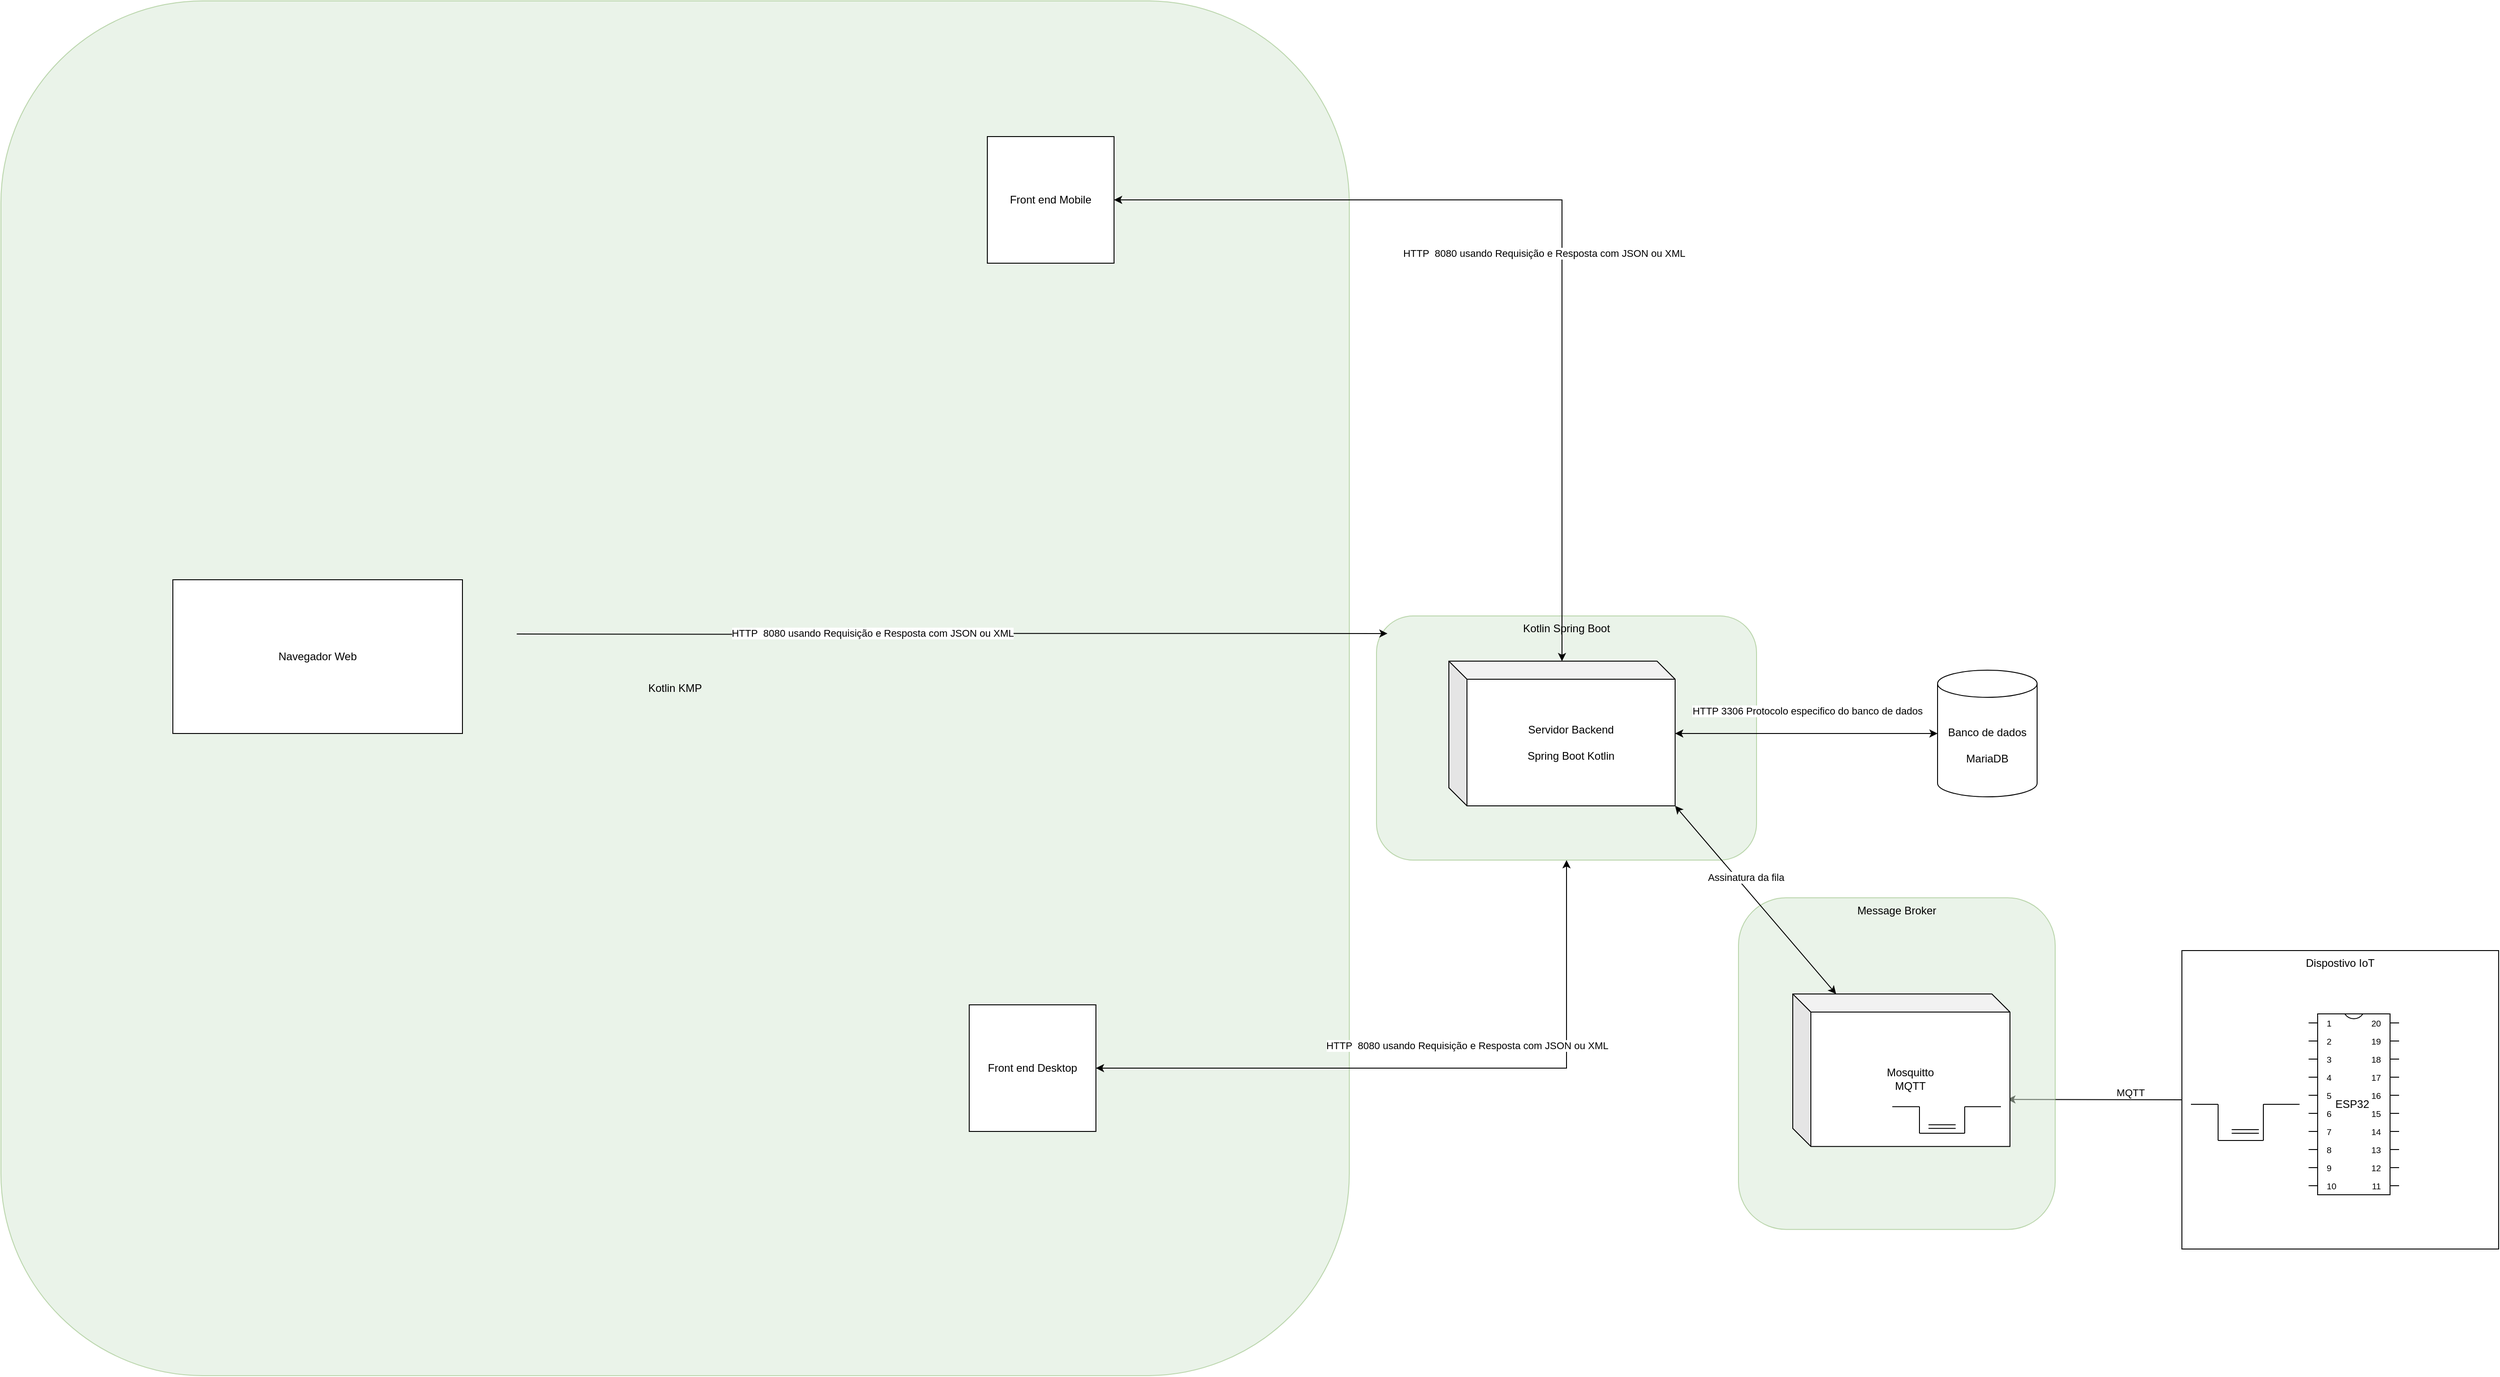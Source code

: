 <mxfile version="27.1.4">
  <diagram name="Página-1" id="81F1UbtDlpMVIuJjuEPL">
    <mxGraphModel dx="3255" dy="1939" grid="1" gridSize="10" guides="1" tooltips="1" connect="1" arrows="1" fold="1" page="1" pageScale="1" pageWidth="827" pageHeight="1169" math="0" shadow="0">
      <root>
        <mxCell id="0" />
        <mxCell id="1" parent="0" />
        <mxCell id="KUsmrb8lNCLkx_MoMA3p-74" value="Kotlin Spring Boot" style="rounded=1;whiteSpace=wrap;html=1;fillColor=#d5e8d4;strokeColor=#82b366;opacity=50;verticalAlign=top;" parent="1" vertex="1">
          <mxGeometry x="190" y="180" width="420" height="270" as="geometry" />
        </mxCell>
        <mxCell id="KUsmrb8lNCLkx_MoMA3p-70" value="Kotlin KMP" style="rounded=1;whiteSpace=wrap;html=1;fillColor=#d5e8d4;strokeColor=#82b366;opacity=50;" parent="1" vertex="1">
          <mxGeometry x="-1330" y="-500" width="1490" height="1520" as="geometry" />
        </mxCell>
        <mxCell id="KUsmrb8lNCLkx_MoMA3p-19" value="" style="shape=image;html=1;verticalAlign=top;verticalLabelPosition=bottom;labelBackgroundColor=#ffffff;imageAspect=0;aspect=fixed;image=https://cdn1.iconfinder.com/data/icons/general-9/500/laptop-128.png" parent="1" vertex="1">
          <mxGeometry x="-410" y="480" width="440" height="440" as="geometry" />
        </mxCell>
        <mxCell id="KUsmrb8lNCLkx_MoMA3p-4" style="edgeStyle=orthogonalEdgeStyle;rounded=0;orthogonalLoop=1;jettySize=auto;html=1;startArrow=classic;startFill=1;endArrow=classic;endFill=1;" parent="1" source="KUsmrb8lNCLkx_MoMA3p-1" target="KUsmrb8lNCLkx_MoMA3p-2" edge="1">
          <mxGeometry relative="1" as="geometry" />
        </mxCell>
        <mxCell id="KUsmrb8lNCLkx_MoMA3p-5" value="HTTP 3306 Protocolo especifico do banco de dados" style="edgeLabel;html=1;align=center;verticalAlign=middle;resizable=0;points=[];" parent="KUsmrb8lNCLkx_MoMA3p-4" vertex="1" connectable="0">
          <mxGeometry x="0.15" y="1" relative="1" as="geometry">
            <mxPoint x="-21" y="-24" as="offset" />
          </mxGeometry>
        </mxCell>
        <mxCell id="KUsmrb8lNCLkx_MoMA3p-1" value="Servidor Backend&lt;div&gt;&lt;br&gt;&lt;/div&gt;&lt;div&gt;&lt;div&gt;Spring Boot Kotlin&lt;/div&gt;&lt;/div&gt;" style="shape=cube;whiteSpace=wrap;html=1;boundedLbl=1;backgroundOutline=1;darkOpacity=0.05;darkOpacity2=0.1;" parent="1" vertex="1">
          <mxGeometry x="270" y="230" width="250" height="160" as="geometry" />
        </mxCell>
        <mxCell id="KUsmrb8lNCLkx_MoMA3p-2" value="Banco de dados&lt;div&gt;&lt;div&gt;&lt;br&gt;&lt;/div&gt;&lt;div&gt;MariaDB&lt;/div&gt;&lt;/div&gt;" style="shape=cylinder3;whiteSpace=wrap;html=1;boundedLbl=1;backgroundOutline=1;size=15;" parent="1" vertex="1">
          <mxGeometry x="810" y="240" width="110" height="140" as="geometry" />
        </mxCell>
        <mxCell id="KUsmrb8lNCLkx_MoMA3p-11" style="edgeStyle=orthogonalEdgeStyle;rounded=0;orthogonalLoop=1;jettySize=auto;html=1;startArrow=classic;startFill=1;endArrow=classic;endFill=1;exitX=1;exitY=0.5;exitDx=0;exitDy=0;" parent="1" source="KUsmrb8lNCLkx_MoMA3p-10" target="KUsmrb8lNCLkx_MoMA3p-1" edge="1">
          <mxGeometry relative="1" as="geometry">
            <mxPoint x="-100" y="265" as="sourcePoint" />
            <mxPoint x="280" y="265" as="targetPoint" />
          </mxGeometry>
        </mxCell>
        <mxCell id="KUsmrb8lNCLkx_MoMA3p-12" value="HTTP&amp;nbsp; 8080 usando Requisição e Resposta com JSON ou XML" style="edgeLabel;html=1;align=center;verticalAlign=middle;resizable=0;points=[];" parent="KUsmrb8lNCLkx_MoMA3p-11" vertex="1" connectable="0">
          <mxGeometry x="0.15" y="1" relative="1" as="geometry">
            <mxPoint x="-21" y="-24" as="offset" />
          </mxGeometry>
        </mxCell>
        <mxCell id="KUsmrb8lNCLkx_MoMA3p-13" value="Front end Desktop" style="whiteSpace=wrap;html=1;aspect=fixed;" parent="1" vertex="1">
          <mxGeometry x="-260" y="610" width="140" height="140" as="geometry" />
        </mxCell>
        <mxCell id="KUsmrb8lNCLkx_MoMA3p-14" style="edgeStyle=orthogonalEdgeStyle;rounded=0;orthogonalLoop=1;jettySize=auto;html=1;startArrow=classic;startFill=1;endArrow=classic;endFill=1;exitX=1;exitY=0.5;exitDx=0;exitDy=0;entryX=0.5;entryY=1;entryDx=0;entryDy=0;" parent="1" source="KUsmrb8lNCLkx_MoMA3p-13" target="KUsmrb8lNCLkx_MoMA3p-74" edge="1">
          <mxGeometry relative="1" as="geometry">
            <mxPoint x="-100" y="40" as="sourcePoint" />
            <mxPoint x="405" y="150" as="targetPoint" />
          </mxGeometry>
        </mxCell>
        <mxCell id="KUsmrb8lNCLkx_MoMA3p-15" value="HTTP&amp;nbsp; 8080 usando Requisição e Resposta com JSON ou XML" style="edgeLabel;html=1;align=center;verticalAlign=middle;resizable=0;points=[];" parent="KUsmrb8lNCLkx_MoMA3p-14" vertex="1" connectable="0">
          <mxGeometry x="0.15" y="1" relative="1" as="geometry">
            <mxPoint x="-21" y="-24" as="offset" />
          </mxGeometry>
        </mxCell>
        <mxCell id="KUsmrb8lNCLkx_MoMA3p-22" value="" style="group" parent="1" vertex="1" connectable="0">
          <mxGeometry x="-340" y="-430" width="338" height="338" as="geometry" />
        </mxCell>
        <mxCell id="KUsmrb8lNCLkx_MoMA3p-18" value="" style="shape=image;html=1;verticalAlign=top;verticalLabelPosition=bottom;labelBackgroundColor=#ffffff;imageAspect=0;aspect=fixed;image=https://cdn1.iconfinder.com/data/icons/general-9/500/iPad-128.png" parent="KUsmrb8lNCLkx_MoMA3p-22" vertex="1">
          <mxGeometry width="338" height="338" as="geometry" />
        </mxCell>
        <mxCell id="KUsmrb8lNCLkx_MoMA3p-10" value="Front end Mobile" style="whiteSpace=wrap;html=1;aspect=fixed;" parent="KUsmrb8lNCLkx_MoMA3p-22" vertex="1">
          <mxGeometry x="100" y="80" width="140" height="140" as="geometry" />
        </mxCell>
        <mxCell id="KUsmrb8lNCLkx_MoMA3p-27" value="" style="group" parent="1" vertex="1" connectable="0">
          <mxGeometry x="-1200" y="40" width="440" height="440" as="geometry" />
        </mxCell>
        <mxCell id="KUsmrb8lNCLkx_MoMA3p-23" value="" style="shape=image;html=1;verticalAlign=top;verticalLabelPosition=bottom;labelBackgroundColor=#ffffff;imageAspect=0;aspect=fixed;image=https://cdn1.iconfinder.com/data/icons/general-9/500/laptop-128.png" parent="KUsmrb8lNCLkx_MoMA3p-27" vertex="1">
          <mxGeometry width="440" height="440" as="geometry" />
        </mxCell>
        <mxCell id="KUsmrb8lNCLkx_MoMA3p-26" value="Navegador Web" style="rounded=0;whiteSpace=wrap;html=1;" parent="KUsmrb8lNCLkx_MoMA3p-27" vertex="1">
          <mxGeometry x="60" y="100" width="320" height="170" as="geometry" />
        </mxCell>
        <mxCell id="KUsmrb8lNCLkx_MoMA3p-34" value="" style="endArrow=classic;html=1;rounded=0;exitX=0;exitY=0.5;exitDx=0;exitDy=0;entryX=0.988;entryY=0.691;entryDx=0;entryDy=0;entryPerimeter=0;" parent="1" source="KUsmrb8lNCLkx_MoMA3p-32" target="KUsmrb8lNCLkx_MoMA3p-48" edge="1">
          <mxGeometry width="50" height="50" relative="1" as="geometry">
            <mxPoint x="350" y="290" as="sourcePoint" />
            <mxPoint x="590" y="590" as="targetPoint" />
          </mxGeometry>
        </mxCell>
        <mxCell id="KUsmrb8lNCLkx_MoMA3p-66" value="MQTT" style="edgeLabel;html=1;align=center;verticalAlign=middle;resizable=0;points=[];" parent="KUsmrb8lNCLkx_MoMA3p-34" vertex="1" connectable="0">
          <mxGeometry x="-0.411" y="-8" relative="1" as="geometry">
            <mxPoint as="offset" />
          </mxGeometry>
        </mxCell>
        <mxCell id="KUsmrb8lNCLkx_MoMA3p-52" value="" style="group" parent="1" vertex="1" connectable="0">
          <mxGeometry x="640" y="620" width="290" height="220" as="geometry" />
        </mxCell>
        <mxCell id="KUsmrb8lNCLkx_MoMA3p-79" value="Message Broker" style="rounded=1;whiteSpace=wrap;html=1;fillColor=#d5e8d4;strokeColor=#82b366;opacity=50;verticalAlign=top;" parent="KUsmrb8lNCLkx_MoMA3p-52" vertex="1">
          <mxGeometry x="-50" y="-128.333" width="350" height="366.667" as="geometry" />
        </mxCell>
        <mxCell id="KUsmrb8lNCLkx_MoMA3p-48" value="Mosquitto&lt;br&gt;&lt;div&gt;MQTT&lt;/div&gt;" style="shape=cube;whiteSpace=wrap;html=1;boundedLbl=1;backgroundOutline=1;darkOpacity=0.05;darkOpacity2=0.1;" parent="KUsmrb8lNCLkx_MoMA3p-52" vertex="1">
          <mxGeometry x="10" y="-22" width="240" height="168.667" as="geometry" />
        </mxCell>
        <mxCell id="KUsmrb8lNCLkx_MoMA3p-40" value="" style="group" parent="KUsmrb8lNCLkx_MoMA3p-52" vertex="1" connectable="0">
          <mxGeometry x="120" y="102.667" width="120" height="29.333" as="geometry" />
        </mxCell>
        <mxCell id="KUsmrb8lNCLkx_MoMA3p-35" value="" style="endArrow=none;html=1;rounded=0;" parent="KUsmrb8lNCLkx_MoMA3p-40" edge="1">
          <mxGeometry width="50" height="50" relative="1" as="geometry">
            <mxPoint x="30" y="29.333" as="sourcePoint" />
            <mxPoint x="30" as="targetPoint" />
          </mxGeometry>
        </mxCell>
        <mxCell id="KUsmrb8lNCLkx_MoMA3p-36" value="" style="endArrow=none;html=1;rounded=0;" parent="KUsmrb8lNCLkx_MoMA3p-40" edge="1">
          <mxGeometry width="50" height="50" relative="1" as="geometry">
            <mxPoint x="80" y="29.333" as="sourcePoint" />
            <mxPoint x="30" y="29.333" as="targetPoint" />
          </mxGeometry>
        </mxCell>
        <mxCell id="KUsmrb8lNCLkx_MoMA3p-37" value="" style="endArrow=none;html=1;rounded=0;" parent="KUsmrb8lNCLkx_MoMA3p-40" edge="1">
          <mxGeometry width="50" height="50" relative="1" as="geometry">
            <mxPoint x="80" as="sourcePoint" />
            <mxPoint x="80" y="29.333" as="targetPoint" />
          </mxGeometry>
        </mxCell>
        <mxCell id="KUsmrb8lNCLkx_MoMA3p-38" value="" style="endArrow=none;html=1;rounded=0;" parent="KUsmrb8lNCLkx_MoMA3p-40" edge="1">
          <mxGeometry width="50" height="50" relative="1" as="geometry">
            <mxPoint x="80" as="sourcePoint" />
            <mxPoint x="120" as="targetPoint" />
          </mxGeometry>
        </mxCell>
        <mxCell id="KUsmrb8lNCLkx_MoMA3p-39" value="" style="endArrow=none;html=1;rounded=0;" parent="KUsmrb8lNCLkx_MoMA3p-40" edge="1">
          <mxGeometry width="50" height="50" relative="1" as="geometry">
            <mxPoint x="30" as="sourcePoint" />
            <mxPoint as="targetPoint" />
          </mxGeometry>
        </mxCell>
        <mxCell id="KUsmrb8lNCLkx_MoMA3p-51" value="" style="shape=link;html=1;rounded=0;" parent="KUsmrb8lNCLkx_MoMA3p-40" edge="1">
          <mxGeometry width="100" relative="1" as="geometry">
            <mxPoint x="40" y="22" as="sourcePoint" />
            <mxPoint x="70" y="22" as="targetPoint" />
          </mxGeometry>
        </mxCell>
        <mxCell id="KUsmrb8lNCLkx_MoMA3p-53" value="" style="group" parent="1" vertex="1" connectable="0">
          <mxGeometry x="1080" y="550" width="350" height="330" as="geometry" />
        </mxCell>
        <mxCell id="KUsmrb8lNCLkx_MoMA3p-33" value="" style="group" parent="KUsmrb8lNCLkx_MoMA3p-53" vertex="1" connectable="0">
          <mxGeometry width="350" height="330" as="geometry" />
        </mxCell>
        <mxCell id="KUsmrb8lNCLkx_MoMA3p-32" value="Dispostivo IoT" style="rounded=0;whiteSpace=wrap;html=1;verticalAlign=top;" parent="KUsmrb8lNCLkx_MoMA3p-33" vertex="1">
          <mxGeometry width="350" height="330" as="geometry" />
        </mxCell>
        <mxCell id="KUsmrb8lNCLkx_MoMA3p-30" value="ESP32&amp;nbsp;" style="shadow=0;dashed=0;align=center;html=1;strokeWidth=1;shape=mxgraph.electrical.logic_gates.dual_inline_ic;labelNames=a,b,c,d,e,f,g,h,i,j,k,l,m,n,o,p,q,r,s,t;whiteSpace=wrap;" parent="KUsmrb8lNCLkx_MoMA3p-33" vertex="1">
          <mxGeometry x="140" y="70" width="100" height="200" as="geometry" />
        </mxCell>
        <mxCell id="KUsmrb8lNCLkx_MoMA3p-41" value="" style="group" parent="KUsmrb8lNCLkx_MoMA3p-53" vertex="1" connectable="0">
          <mxGeometry x="10" y="170" width="120" height="40" as="geometry" />
        </mxCell>
        <mxCell id="KUsmrb8lNCLkx_MoMA3p-42" value="" style="endArrow=none;html=1;rounded=0;" parent="KUsmrb8lNCLkx_MoMA3p-41" edge="1">
          <mxGeometry width="50" height="50" relative="1" as="geometry">
            <mxPoint x="30" y="40" as="sourcePoint" />
            <mxPoint x="30" as="targetPoint" />
          </mxGeometry>
        </mxCell>
        <mxCell id="KUsmrb8lNCLkx_MoMA3p-43" value="" style="endArrow=none;html=1;rounded=0;" parent="KUsmrb8lNCLkx_MoMA3p-41" edge="1">
          <mxGeometry width="50" height="50" relative="1" as="geometry">
            <mxPoint x="80" y="40" as="sourcePoint" />
            <mxPoint x="30" y="40" as="targetPoint" />
          </mxGeometry>
        </mxCell>
        <mxCell id="KUsmrb8lNCLkx_MoMA3p-44" value="" style="endArrow=none;html=1;rounded=0;" parent="KUsmrb8lNCLkx_MoMA3p-41" edge="1">
          <mxGeometry width="50" height="50" relative="1" as="geometry">
            <mxPoint x="80" as="sourcePoint" />
            <mxPoint x="80" y="40" as="targetPoint" />
          </mxGeometry>
        </mxCell>
        <mxCell id="KUsmrb8lNCLkx_MoMA3p-45" value="" style="endArrow=none;html=1;rounded=0;" parent="KUsmrb8lNCLkx_MoMA3p-41" edge="1">
          <mxGeometry width="50" height="50" relative="1" as="geometry">
            <mxPoint x="80" as="sourcePoint" />
            <mxPoint x="120" as="targetPoint" />
          </mxGeometry>
        </mxCell>
        <mxCell id="KUsmrb8lNCLkx_MoMA3p-46" value="" style="endArrow=none;html=1;rounded=0;" parent="KUsmrb8lNCLkx_MoMA3p-41" edge="1">
          <mxGeometry width="50" height="50" relative="1" as="geometry">
            <mxPoint x="30" as="sourcePoint" />
            <mxPoint as="targetPoint" />
          </mxGeometry>
        </mxCell>
        <mxCell id="KUsmrb8lNCLkx_MoMA3p-50" value="" style="shape=link;html=1;rounded=0;" parent="KUsmrb8lNCLkx_MoMA3p-41" edge="1">
          <mxGeometry width="100" relative="1" as="geometry">
            <mxPoint x="45" y="30" as="sourcePoint" />
            <mxPoint x="75" y="30" as="targetPoint" />
          </mxGeometry>
        </mxCell>
        <mxCell id="KUsmrb8lNCLkx_MoMA3p-64" value="" style="endArrow=classic;startArrow=classic;html=1;rounded=0;entryX=1;entryY=1;entryDx=0;entryDy=0;entryPerimeter=0;" parent="1" source="KUsmrb8lNCLkx_MoMA3p-48" target="KUsmrb8lNCLkx_MoMA3p-1" edge="1">
          <mxGeometry width="50" height="50" relative="1" as="geometry">
            <mxPoint x="670" y="727" as="sourcePoint" />
            <mxPoint x="840" y="690" as="targetPoint" />
          </mxGeometry>
        </mxCell>
        <mxCell id="KUsmrb8lNCLkx_MoMA3p-67" value="&lt;div&gt;Assinatura da fila&lt;/div&gt;" style="edgeLabel;html=1;align=center;verticalAlign=middle;resizable=0;points=[];" parent="KUsmrb8lNCLkx_MoMA3p-64" vertex="1" connectable="0">
          <mxGeometry x="0.194" y="-8" relative="1" as="geometry">
            <mxPoint as="offset" />
          </mxGeometry>
        </mxCell>
        <mxCell id="bU-AZr2Dc3cPumCjnFf8-2" style="edgeStyle=orthogonalEdgeStyle;rounded=0;orthogonalLoop=1;jettySize=auto;html=1;entryX=0.029;entryY=0.072;entryDx=0;entryDy=0;entryPerimeter=0;" edge="1" parent="1" target="KUsmrb8lNCLkx_MoMA3p-74">
          <mxGeometry relative="1" as="geometry">
            <mxPoint x="-760" y="200" as="sourcePoint" />
            <mxPoint x="200" y="210" as="targetPoint" />
            <Array as="points" />
          </mxGeometry>
        </mxCell>
        <mxCell id="bU-AZr2Dc3cPumCjnFf8-3" value="HTTP&amp;nbsp; 8080 usando Requisição e Resposta com JSON ou XML" style="edgeLabel;html=1;align=center;verticalAlign=middle;resizable=0;points=[];" vertex="1" connectable="0" parent="bU-AZr2Dc3cPumCjnFf8-2">
          <mxGeometry x="-0.185" y="2" relative="1" as="geometry">
            <mxPoint as="offset" />
          </mxGeometry>
        </mxCell>
      </root>
    </mxGraphModel>
  </diagram>
</mxfile>
